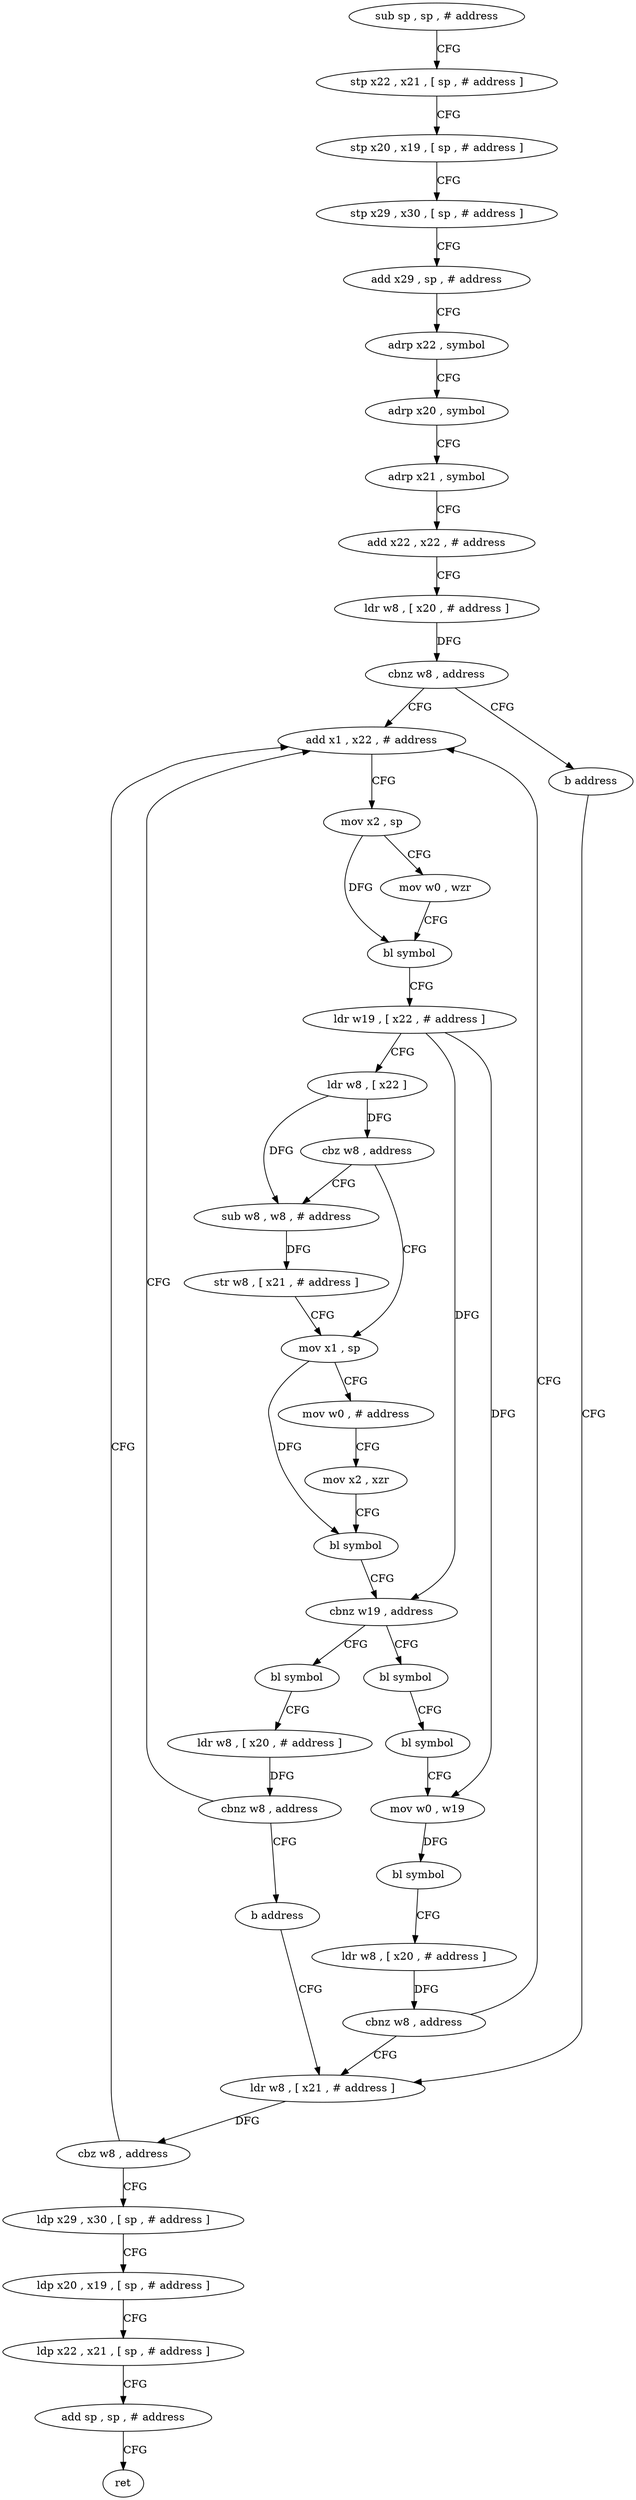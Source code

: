 digraph "func" {
"4214448" [label = "sub sp , sp , # address" ]
"4214452" [label = "stp x22 , x21 , [ sp , # address ]" ]
"4214456" [label = "stp x20 , x19 , [ sp , # address ]" ]
"4214460" [label = "stp x29 , x30 , [ sp , # address ]" ]
"4214464" [label = "add x29 , sp , # address" ]
"4214468" [label = "adrp x22 , symbol" ]
"4214472" [label = "adrp x20 , symbol" ]
"4214476" [label = "adrp x21 , symbol" ]
"4214480" [label = "add x22 , x22 , # address" ]
"4214484" [label = "ldr w8 , [ x20 , # address ]" ]
"4214488" [label = "cbnz w8 , address" ]
"4214528" [label = "add x1 , x22 , # address" ]
"4214492" [label = "b address" ]
"4214532" [label = "mov x2 , sp" ]
"4214536" [label = "mov w0 , wzr" ]
"4214540" [label = "bl symbol" ]
"4214544" [label = "ldr w19 , [ x22 , # address ]" ]
"4214548" [label = "ldr w8 , [ x22 ]" ]
"4214552" [label = "cbz w8 , address" ]
"4214564" [label = "mov x1 , sp" ]
"4214556" [label = "sub w8 , w8 , # address" ]
"4214520" [label = "ldr w8 , [ x21 , # address ]" ]
"4214568" [label = "mov w0 , # address" ]
"4214572" [label = "mov x2 , xzr" ]
"4214576" [label = "bl symbol" ]
"4214580" [label = "cbnz w19 , address" ]
"4214496" [label = "bl symbol" ]
"4214584" [label = "bl symbol" ]
"4214560" [label = "str w8 , [ x21 , # address ]" ]
"4214524" [label = "cbz w8 , address" ]
"4214600" [label = "ldp x29 , x30 , [ sp , # address ]" ]
"4214500" [label = "bl symbol" ]
"4214504" [label = "mov w0 , w19" ]
"4214508" [label = "bl symbol" ]
"4214512" [label = "ldr w8 , [ x20 , # address ]" ]
"4214516" [label = "cbnz w8 , address" ]
"4214588" [label = "ldr w8 , [ x20 , # address ]" ]
"4214592" [label = "cbnz w8 , address" ]
"4214596" [label = "b address" ]
"4214604" [label = "ldp x20 , x19 , [ sp , # address ]" ]
"4214608" [label = "ldp x22 , x21 , [ sp , # address ]" ]
"4214612" [label = "add sp , sp , # address" ]
"4214616" [label = "ret" ]
"4214448" -> "4214452" [ label = "CFG" ]
"4214452" -> "4214456" [ label = "CFG" ]
"4214456" -> "4214460" [ label = "CFG" ]
"4214460" -> "4214464" [ label = "CFG" ]
"4214464" -> "4214468" [ label = "CFG" ]
"4214468" -> "4214472" [ label = "CFG" ]
"4214472" -> "4214476" [ label = "CFG" ]
"4214476" -> "4214480" [ label = "CFG" ]
"4214480" -> "4214484" [ label = "CFG" ]
"4214484" -> "4214488" [ label = "DFG" ]
"4214488" -> "4214528" [ label = "CFG" ]
"4214488" -> "4214492" [ label = "CFG" ]
"4214528" -> "4214532" [ label = "CFG" ]
"4214492" -> "4214520" [ label = "CFG" ]
"4214532" -> "4214536" [ label = "CFG" ]
"4214532" -> "4214540" [ label = "DFG" ]
"4214536" -> "4214540" [ label = "CFG" ]
"4214540" -> "4214544" [ label = "CFG" ]
"4214544" -> "4214548" [ label = "CFG" ]
"4214544" -> "4214580" [ label = "DFG" ]
"4214544" -> "4214504" [ label = "DFG" ]
"4214548" -> "4214552" [ label = "DFG" ]
"4214548" -> "4214556" [ label = "DFG" ]
"4214552" -> "4214564" [ label = "CFG" ]
"4214552" -> "4214556" [ label = "CFG" ]
"4214564" -> "4214568" [ label = "CFG" ]
"4214564" -> "4214576" [ label = "DFG" ]
"4214556" -> "4214560" [ label = "DFG" ]
"4214520" -> "4214524" [ label = "DFG" ]
"4214568" -> "4214572" [ label = "CFG" ]
"4214572" -> "4214576" [ label = "CFG" ]
"4214576" -> "4214580" [ label = "CFG" ]
"4214580" -> "4214496" [ label = "CFG" ]
"4214580" -> "4214584" [ label = "CFG" ]
"4214496" -> "4214500" [ label = "CFG" ]
"4214584" -> "4214588" [ label = "CFG" ]
"4214560" -> "4214564" [ label = "CFG" ]
"4214524" -> "4214600" [ label = "CFG" ]
"4214524" -> "4214528" [ label = "CFG" ]
"4214600" -> "4214604" [ label = "CFG" ]
"4214500" -> "4214504" [ label = "CFG" ]
"4214504" -> "4214508" [ label = "DFG" ]
"4214508" -> "4214512" [ label = "CFG" ]
"4214512" -> "4214516" [ label = "DFG" ]
"4214516" -> "4214528" [ label = "CFG" ]
"4214516" -> "4214520" [ label = "CFG" ]
"4214588" -> "4214592" [ label = "DFG" ]
"4214592" -> "4214528" [ label = "CFG" ]
"4214592" -> "4214596" [ label = "CFG" ]
"4214596" -> "4214520" [ label = "CFG" ]
"4214604" -> "4214608" [ label = "CFG" ]
"4214608" -> "4214612" [ label = "CFG" ]
"4214612" -> "4214616" [ label = "CFG" ]
}
